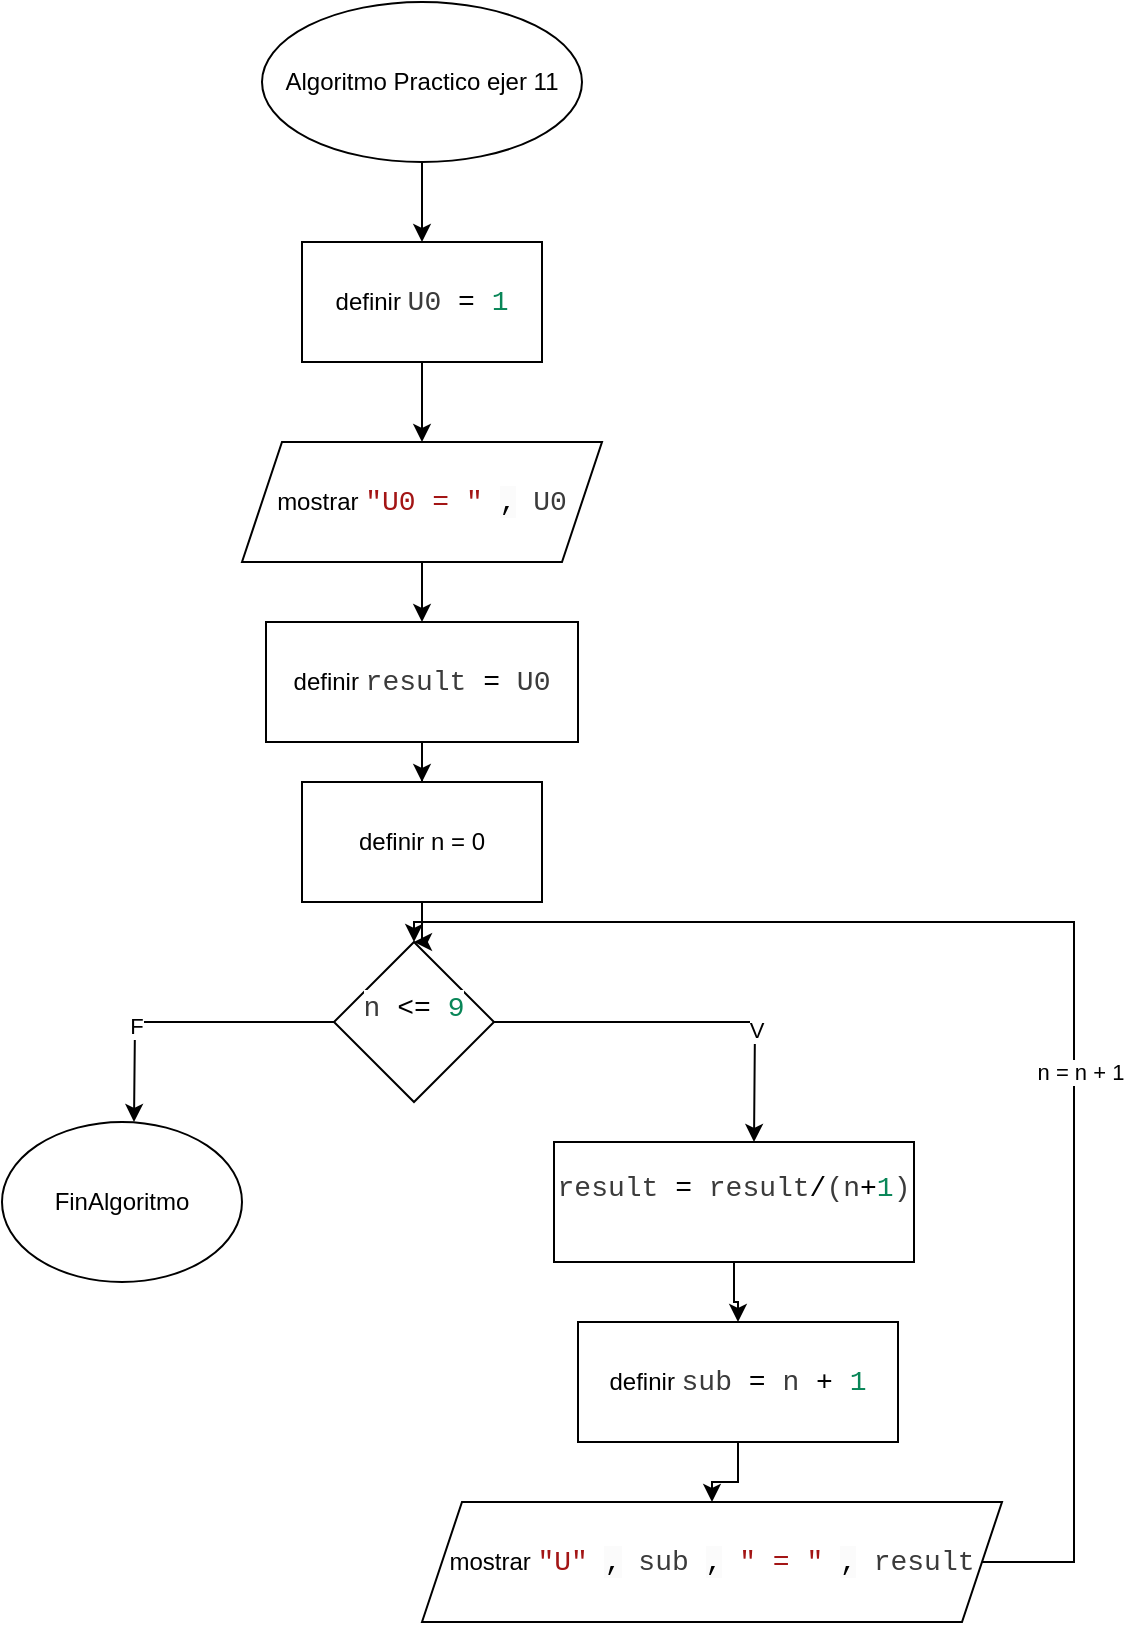 <mxfile version="24.4.0" type="device">
  <diagram name="Página-1" id="oi4-LwQDiRqA8-OU4Ark">
    <mxGraphModel dx="1290" dy="653" grid="1" gridSize="10" guides="1" tooltips="1" connect="1" arrows="1" fold="1" page="1" pageScale="1" pageWidth="827" pageHeight="1169" math="0" shadow="0">
      <root>
        <mxCell id="0" />
        <mxCell id="1" parent="0" />
        <mxCell id="heBva6EglGNqhg7WBrtm-3" value="" style="edgeStyle=orthogonalEdgeStyle;rounded=0;orthogonalLoop=1;jettySize=auto;html=1;" edge="1" parent="1" source="heBva6EglGNqhg7WBrtm-1" target="heBva6EglGNqhg7WBrtm-2">
          <mxGeometry relative="1" as="geometry" />
        </mxCell>
        <mxCell id="heBva6EglGNqhg7WBrtm-1" value="Algoritmo Practico ejer 11" style="ellipse;whiteSpace=wrap;html=1;" vertex="1" parent="1">
          <mxGeometry x="334" y="30" width="160" height="80" as="geometry" />
        </mxCell>
        <mxCell id="heBva6EglGNqhg7WBrtm-5" value="" style="edgeStyle=orthogonalEdgeStyle;rounded=0;orthogonalLoop=1;jettySize=auto;html=1;" edge="1" parent="1" source="heBva6EglGNqhg7WBrtm-2" target="heBva6EglGNqhg7WBrtm-4">
          <mxGeometry relative="1" as="geometry" />
        </mxCell>
        <mxCell id="heBva6EglGNqhg7WBrtm-2" value="definir&amp;nbsp;&lt;span style=&quot;background-color: rgb(255, 255, 255); color: rgb(59, 59, 59); font-family: Consolas, &amp;quot;Courier New&amp;quot;, monospace; font-size: 14px; white-space: pre;&quot;&gt;U0 &lt;/span&gt;&lt;span style=&quot;font-family: Consolas, &amp;quot;Courier New&amp;quot;, monospace; font-size: 14px; white-space: pre;&quot;&gt;=&lt;/span&gt;&lt;span style=&quot;background-color: rgb(255, 255, 255); color: rgb(59, 59, 59); font-family: Consolas, &amp;quot;Courier New&amp;quot;, monospace; font-size: 14px; white-space: pre;&quot;&gt; &lt;/span&gt;&lt;span style=&quot;font-family: Consolas, &amp;quot;Courier New&amp;quot;, monospace; font-size: 14px; white-space: pre; color: rgb(9, 134, 88);&quot;&gt;1&lt;/span&gt;" style="rounded=0;whiteSpace=wrap;html=1;" vertex="1" parent="1">
          <mxGeometry x="354" y="150" width="120" height="60" as="geometry" />
        </mxCell>
        <mxCell id="heBva6EglGNqhg7WBrtm-7" value="" style="edgeStyle=orthogonalEdgeStyle;rounded=0;orthogonalLoop=1;jettySize=auto;html=1;" edge="1" parent="1" source="heBva6EglGNqhg7WBrtm-4" target="heBva6EglGNqhg7WBrtm-6">
          <mxGeometry relative="1" as="geometry" />
        </mxCell>
        <mxCell id="heBva6EglGNqhg7WBrtm-4" value="mostrar&amp;nbsp;&lt;span style=&quot;font-family: Consolas, &amp;quot;Courier New&amp;quot;, monospace; font-size: 14px; white-space: pre; color: rgb(163, 21, 21);&quot;&gt;&quot;U0 = &quot;&lt;/span&gt;&lt;span style=&quot;background-color: rgb(255, 255, 255); color: rgb(59, 59, 59); font-family: Consolas, &amp;quot;Courier New&amp;quot;, monospace; font-size: 14px; white-space: pre;&quot;&gt; &lt;/span&gt;&lt;span style=&quot;font-family: Consolas, &amp;quot;Courier New&amp;quot;, monospace; font-size: 14px; white-space: pre; background-color: rgb(251, 251, 251);&quot;&gt;,&lt;/span&gt;&lt;span style=&quot;background-color: rgb(255, 255, 255); color: rgb(59, 59, 59); font-family: Consolas, &amp;quot;Courier New&amp;quot;, monospace; font-size: 14px; white-space: pre;&quot;&gt; U0&lt;/span&gt;" style="shape=parallelogram;perimeter=parallelogramPerimeter;whiteSpace=wrap;html=1;fixedSize=1;" vertex="1" parent="1">
          <mxGeometry x="324" y="250" width="180" height="60" as="geometry" />
        </mxCell>
        <mxCell id="heBva6EglGNqhg7WBrtm-9" value="" style="edgeStyle=orthogonalEdgeStyle;rounded=0;orthogonalLoop=1;jettySize=auto;html=1;" edge="1" parent="1" source="heBva6EglGNqhg7WBrtm-6" target="heBva6EglGNqhg7WBrtm-8">
          <mxGeometry relative="1" as="geometry" />
        </mxCell>
        <mxCell id="heBva6EglGNqhg7WBrtm-6" value="definir&amp;nbsp;&lt;span style=&quot;background-color: rgb(255, 255, 255); color: rgb(59, 59, 59); font-family: Consolas, &amp;quot;Courier New&amp;quot;, monospace; font-size: 14px; white-space: pre;&quot;&gt;result &lt;/span&gt;&lt;span style=&quot;font-family: Consolas, &amp;quot;Courier New&amp;quot;, monospace; font-size: 14px; white-space: pre;&quot;&gt;=&lt;/span&gt;&lt;span style=&quot;background-color: rgb(255, 255, 255); color: rgb(59, 59, 59); font-family: Consolas, &amp;quot;Courier New&amp;quot;, monospace; font-size: 14px; white-space: pre;&quot;&gt; U0&lt;/span&gt;" style="rounded=0;whiteSpace=wrap;html=1;" vertex="1" parent="1">
          <mxGeometry x="336" y="340" width="156" height="60" as="geometry" />
        </mxCell>
        <mxCell id="heBva6EglGNqhg7WBrtm-21" value="" style="edgeStyle=orthogonalEdgeStyle;rounded=0;orthogonalLoop=1;jettySize=auto;html=1;" edge="1" parent="1" source="heBva6EglGNqhg7WBrtm-8" target="heBva6EglGNqhg7WBrtm-10">
          <mxGeometry relative="1" as="geometry" />
        </mxCell>
        <mxCell id="heBva6EglGNqhg7WBrtm-8" value="definir n = 0" style="rounded=0;whiteSpace=wrap;html=1;" vertex="1" parent="1">
          <mxGeometry x="354" y="420" width="120" height="60" as="geometry" />
        </mxCell>
        <mxCell id="heBva6EglGNqhg7WBrtm-11" style="edgeStyle=orthogonalEdgeStyle;rounded=0;orthogonalLoop=1;jettySize=auto;html=1;exitX=1;exitY=0.5;exitDx=0;exitDy=0;" edge="1" parent="1" source="heBva6EglGNqhg7WBrtm-10">
          <mxGeometry relative="1" as="geometry">
            <mxPoint x="580" y="600" as="targetPoint" />
          </mxGeometry>
        </mxCell>
        <mxCell id="heBva6EglGNqhg7WBrtm-19" value="V" style="edgeLabel;html=1;align=center;verticalAlign=middle;resizable=0;points=[];" vertex="1" connectable="0" parent="heBva6EglGNqhg7WBrtm-11">
          <mxGeometry x="0.402" relative="1" as="geometry">
            <mxPoint y="1" as="offset" />
          </mxGeometry>
        </mxCell>
        <mxCell id="heBva6EglGNqhg7WBrtm-12" style="edgeStyle=orthogonalEdgeStyle;rounded=0;orthogonalLoop=1;jettySize=auto;html=1;exitX=0;exitY=0.5;exitDx=0;exitDy=0;" edge="1" parent="1" source="heBva6EglGNqhg7WBrtm-10">
          <mxGeometry relative="1" as="geometry">
            <mxPoint x="270" y="590" as="targetPoint" />
          </mxGeometry>
        </mxCell>
        <mxCell id="heBva6EglGNqhg7WBrtm-20" value="F" style="edgeLabel;html=1;align=center;verticalAlign=middle;resizable=0;points=[];" vertex="1" connectable="0" parent="heBva6EglGNqhg7WBrtm-12">
          <mxGeometry x="0.344" relative="1" as="geometry">
            <mxPoint y="1" as="offset" />
          </mxGeometry>
        </mxCell>
        <mxCell id="heBva6EglGNqhg7WBrtm-10" value="&#xa;&lt;div style=&quot;color: #3b3b3b;background-color: #ffffff;font-family: Consolas, &#39;Courier New&#39;, monospace;font-weight: normal;font-size: 14px;line-height: 19px;white-space: pre;&quot;&gt;&lt;div&gt;&lt;span style=&quot;color: #3b3b3b;&quot;&gt;n &lt;/span&gt;&lt;span style=&quot;color: #000000;&quot;&gt;&amp;lt;=&lt;/span&gt;&lt;span style=&quot;color: #3b3b3b;&quot;&gt; &lt;/span&gt;&lt;span style=&quot;color: #098658;&quot;&gt;9&lt;/span&gt;&lt;/div&gt;&lt;/div&gt;&#xa;&#xa;" style="rhombus;whiteSpace=wrap;html=1;" vertex="1" parent="1">
          <mxGeometry x="370" y="500" width="80" height="80" as="geometry" />
        </mxCell>
        <mxCell id="heBva6EglGNqhg7WBrtm-16" value="" style="edgeStyle=orthogonalEdgeStyle;rounded=0;orthogonalLoop=1;jettySize=auto;html=1;" edge="1" parent="1" source="heBva6EglGNqhg7WBrtm-14" target="heBva6EglGNqhg7WBrtm-15">
          <mxGeometry relative="1" as="geometry" />
        </mxCell>
        <mxCell id="heBva6EglGNqhg7WBrtm-14" value="&#xa;&lt;div style=&quot;color: #3b3b3b;background-color: #ffffff;font-family: Consolas, &#39;Courier New&#39;, monospace;font-weight: normal;font-size: 14px;line-height: 19px;white-space: pre;&quot;&gt;&lt;div&gt;&lt;span style=&quot;color: #3b3b3b;&quot;&gt;result &lt;/span&gt;&lt;span style=&quot;color: #000000;&quot;&gt;=&lt;/span&gt;&lt;span style=&quot;color: #3b3b3b;&quot;&gt; result&lt;/span&gt;&lt;span style=&quot;color: #000000;&quot;&gt;/&lt;/span&gt;&lt;span style=&quot;color: #3b3b3b;&quot;&gt;(n&lt;/span&gt;&lt;span style=&quot;color: #000000;&quot;&gt;+&lt;/span&gt;&lt;span style=&quot;color: #098658;&quot;&gt;1&lt;/span&gt;&lt;span style=&quot;color: #3b3b3b;&quot;&gt;)&lt;/span&gt;&lt;/div&gt;&lt;/div&gt;&#xa;&#xa;" style="rounded=0;whiteSpace=wrap;html=1;" vertex="1" parent="1">
          <mxGeometry x="480" y="600" width="180" height="60" as="geometry" />
        </mxCell>
        <mxCell id="heBva6EglGNqhg7WBrtm-18" value="" style="edgeStyle=orthogonalEdgeStyle;rounded=0;orthogonalLoop=1;jettySize=auto;html=1;" edge="1" parent="1" source="heBva6EglGNqhg7WBrtm-15" target="heBva6EglGNqhg7WBrtm-17">
          <mxGeometry relative="1" as="geometry" />
        </mxCell>
        <mxCell id="heBva6EglGNqhg7WBrtm-15" value="definir&amp;nbsp;&lt;span style=&quot;background-color: rgb(255, 255, 255); color: rgb(59, 59, 59); font-family: Consolas, &amp;quot;Courier New&amp;quot;, monospace; font-size: 14px; white-space: pre;&quot;&gt;sub &lt;/span&gt;&lt;span style=&quot;font-family: Consolas, &amp;quot;Courier New&amp;quot;, monospace; font-size: 14px; white-space: pre;&quot;&gt;=&lt;/span&gt;&lt;span style=&quot;background-color: rgb(255, 255, 255); color: rgb(59, 59, 59); font-family: Consolas, &amp;quot;Courier New&amp;quot;, monospace; font-size: 14px; white-space: pre;&quot;&gt; n &lt;/span&gt;&lt;span style=&quot;font-family: Consolas, &amp;quot;Courier New&amp;quot;, monospace; font-size: 14px; white-space: pre;&quot;&gt;+&lt;/span&gt;&lt;span style=&quot;background-color: rgb(255, 255, 255); color: rgb(59, 59, 59); font-family: Consolas, &amp;quot;Courier New&amp;quot;, monospace; font-size: 14px; white-space: pre;&quot;&gt; &lt;/span&gt;&lt;span style=&quot;font-family: Consolas, &amp;quot;Courier New&amp;quot;, monospace; font-size: 14px; white-space: pre; color: rgb(9, 134, 88);&quot;&gt;1&lt;/span&gt;" style="rounded=0;whiteSpace=wrap;html=1;" vertex="1" parent="1">
          <mxGeometry x="492" y="690" width="160" height="60" as="geometry" />
        </mxCell>
        <mxCell id="heBva6EglGNqhg7WBrtm-22" style="edgeStyle=orthogonalEdgeStyle;rounded=0;orthogonalLoop=1;jettySize=auto;html=1;exitX=1;exitY=0.5;exitDx=0;exitDy=0;entryX=0.5;entryY=0;entryDx=0;entryDy=0;" edge="1" parent="1" source="heBva6EglGNqhg7WBrtm-17" target="heBva6EglGNqhg7WBrtm-10">
          <mxGeometry relative="1" as="geometry">
            <Array as="points">
              <mxPoint x="740" y="810" />
              <mxPoint x="740" y="490" />
              <mxPoint x="410" y="490" />
            </Array>
          </mxGeometry>
        </mxCell>
        <mxCell id="heBva6EglGNqhg7WBrtm-23" value="n = n + 1" style="edgeLabel;html=1;align=center;verticalAlign=middle;resizable=0;points=[];" vertex="1" connectable="0" parent="heBva6EglGNqhg7WBrtm-22">
          <mxGeometry x="-0.176" y="-3" relative="1" as="geometry">
            <mxPoint as="offset" />
          </mxGeometry>
        </mxCell>
        <mxCell id="heBva6EglGNqhg7WBrtm-17" value="mostrar&amp;nbsp;&lt;span style=&quot;font-family: Consolas, &amp;quot;Courier New&amp;quot;, monospace; font-size: 14px; white-space: pre; color: rgb(163, 21, 21);&quot;&gt;&quot;U&quot;&lt;/span&gt;&lt;span style=&quot;background-color: rgb(255, 255, 255); color: rgb(59, 59, 59); font-family: Consolas, &amp;quot;Courier New&amp;quot;, monospace; font-size: 14px; white-space: pre;&quot;&gt; &lt;/span&gt;&lt;span style=&quot;font-family: Consolas, &amp;quot;Courier New&amp;quot;, monospace; font-size: 14px; white-space: pre; background-color: rgb(251, 251, 251);&quot;&gt;,&lt;/span&gt;&lt;span style=&quot;background-color: rgb(255, 255, 255); color: rgb(59, 59, 59); font-family: Consolas, &amp;quot;Courier New&amp;quot;, monospace; font-size: 14px; white-space: pre;&quot;&gt; sub &lt;/span&gt;&lt;span style=&quot;font-family: Consolas, &amp;quot;Courier New&amp;quot;, monospace; font-size: 14px; white-space: pre; background-color: rgb(251, 251, 251);&quot;&gt;,&lt;/span&gt;&lt;span style=&quot;background-color: rgb(255, 255, 255); color: rgb(59, 59, 59); font-family: Consolas, &amp;quot;Courier New&amp;quot;, monospace; font-size: 14px; white-space: pre;&quot;&gt; &lt;/span&gt;&lt;span style=&quot;font-family: Consolas, &amp;quot;Courier New&amp;quot;, monospace; font-size: 14px; white-space: pre; color: rgb(163, 21, 21);&quot;&gt;&quot; = &quot;&lt;/span&gt;&lt;span style=&quot;background-color: rgb(255, 255, 255); color: rgb(59, 59, 59); font-family: Consolas, &amp;quot;Courier New&amp;quot;, monospace; font-size: 14px; white-space: pre;&quot;&gt; &lt;/span&gt;&lt;span style=&quot;font-family: Consolas, &amp;quot;Courier New&amp;quot;, monospace; font-size: 14px; white-space: pre; background-color: rgb(251, 251, 251);&quot;&gt;,&lt;/span&gt;&lt;span style=&quot;background-color: rgb(255, 255, 255); color: rgb(59, 59, 59); font-family: Consolas, &amp;quot;Courier New&amp;quot;, monospace; font-size: 14px; white-space: pre;&quot;&gt; result&lt;/span&gt;" style="shape=parallelogram;perimeter=parallelogramPerimeter;whiteSpace=wrap;html=1;fixedSize=1;" vertex="1" parent="1">
          <mxGeometry x="414" y="780" width="290" height="60" as="geometry" />
        </mxCell>
        <mxCell id="heBva6EglGNqhg7WBrtm-24" value="FinAlgoritmo" style="ellipse;whiteSpace=wrap;html=1;" vertex="1" parent="1">
          <mxGeometry x="204" y="590" width="120" height="80" as="geometry" />
        </mxCell>
      </root>
    </mxGraphModel>
  </diagram>
</mxfile>
